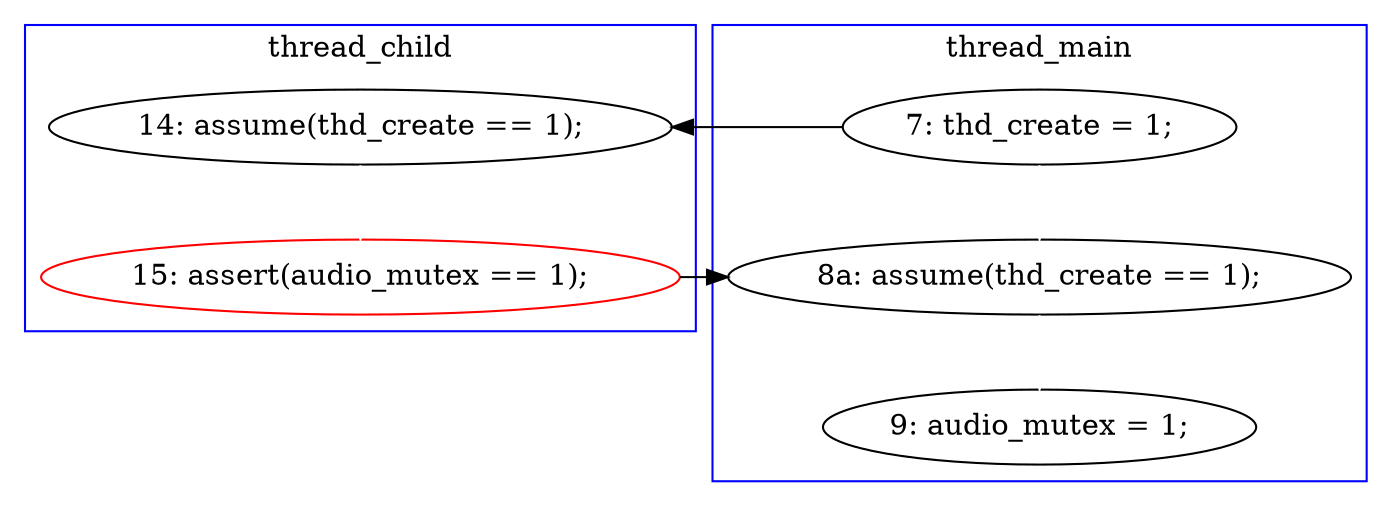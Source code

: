 digraph Counterexample {
	10 -> 11 [color = black, style = solid, constraint = false]
	9 -> 10 [color = white, style = solid]
	11 -> 14 [color = white, style = solid]
	7 -> 11 [color = white, style = solid]
	7 -> 9 [color = black, style = solid, constraint = false]
	subgraph cluster2 {
		label = thread_child
		color = blue
		9  [label = "14: assume(thd_create == 1);"]
		10  [label = "15: assert(audio_mutex == 1);", color = red]
	}
	subgraph cluster1 {
		label = thread_main
		color = blue
		7  [label = "7: thd_create = 1;"]
		11  [label = "8a: assume(thd_create == 1);"]
		14  [label = "9: audio_mutex = 1;"]
	}
}